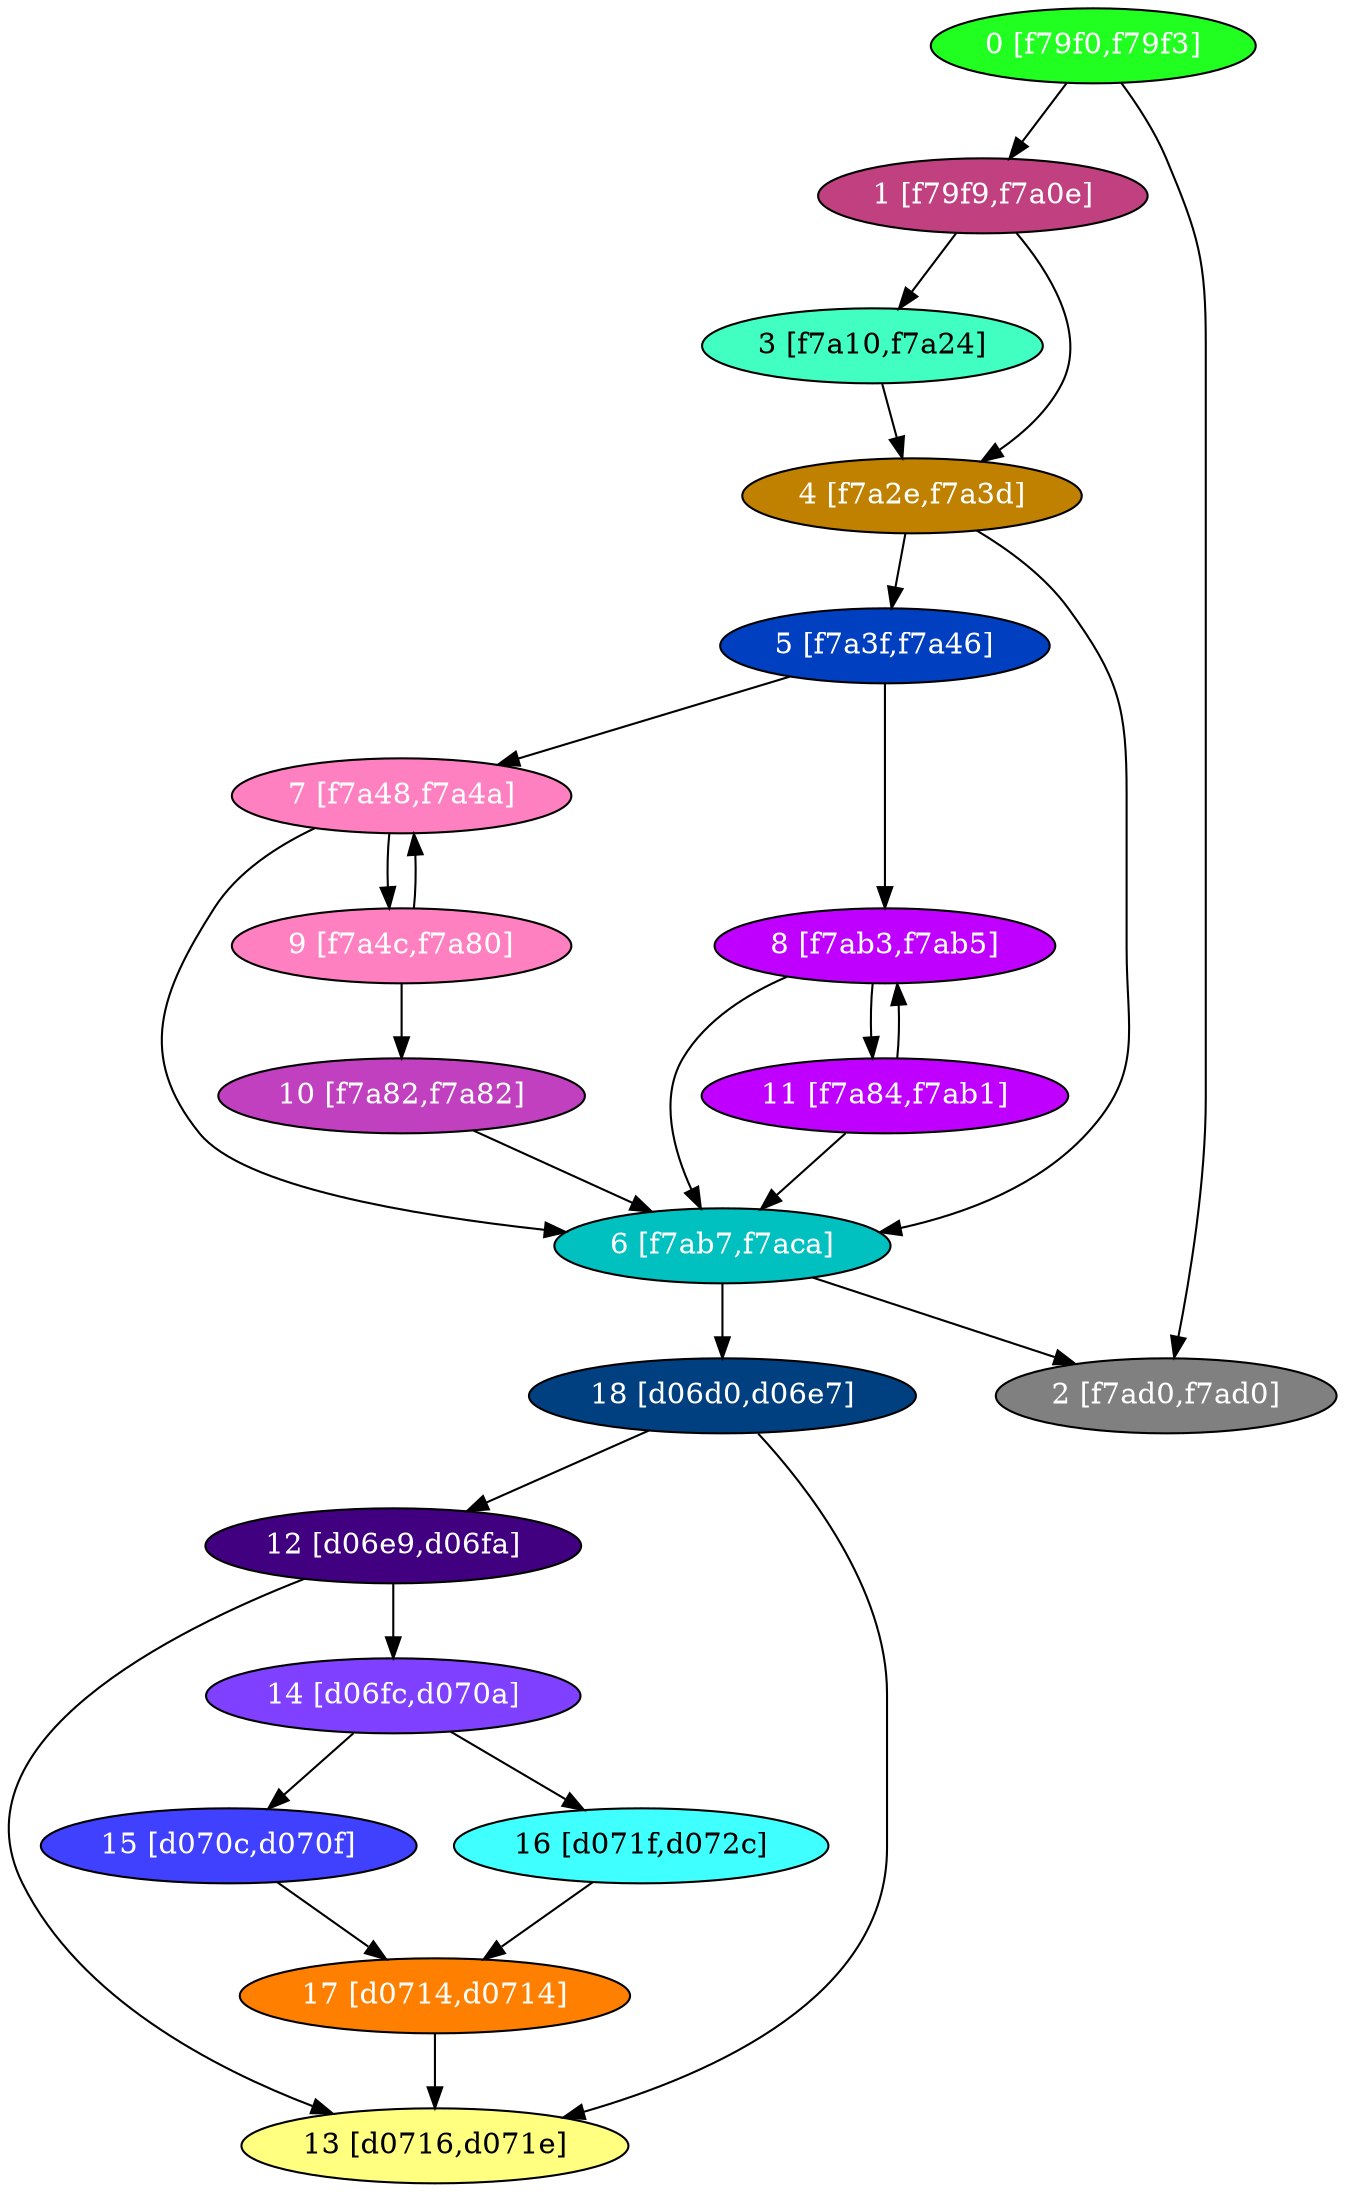 diGraph libnss3{
	libnss3_0  [style=filled fillcolor="#20FF20" fontcolor="#ffffff" shape=oval label="0 [f79f0,f79f3]"]
	libnss3_1  [style=filled fillcolor="#C04080" fontcolor="#ffffff" shape=oval label="1 [f79f9,f7a0e]"]
	libnss3_2  [style=filled fillcolor="#808080" fontcolor="#ffffff" shape=oval label="2 [f7ad0,f7ad0]"]
	libnss3_3  [style=filled fillcolor="#40FFC0" fontcolor="#000000" shape=oval label="3 [f7a10,f7a24]"]
	libnss3_4  [style=filled fillcolor="#C08000" fontcolor="#ffffff" shape=oval label="4 [f7a2e,f7a3d]"]
	libnss3_5  [style=filled fillcolor="#0040C0" fontcolor="#ffffff" shape=oval label="5 [f7a3f,f7a46]"]
	libnss3_6  [style=filled fillcolor="#00C0C0" fontcolor="#ffffff" shape=oval label="6 [f7ab7,f7aca]"]
	libnss3_7  [style=filled fillcolor="#FF80C0" fontcolor="#ffffff" shape=oval label="7 [f7a48,f7a4a]"]
	libnss3_8  [style=filled fillcolor="#C000FF" fontcolor="#ffffff" shape=oval label="8 [f7ab3,f7ab5]"]
	libnss3_9  [style=filled fillcolor="#FF80C0" fontcolor="#ffffff" shape=oval label="9 [f7a4c,f7a80]"]
	libnss3_a  [style=filled fillcolor="#C040C0" fontcolor="#ffffff" shape=oval label="10 [f7a82,f7a82]"]
	libnss3_b  [style=filled fillcolor="#C000FF" fontcolor="#ffffff" shape=oval label="11 [f7a84,f7ab1]"]
	libnss3_c  [style=filled fillcolor="#400080" fontcolor="#ffffff" shape=oval label="12 [d06e9,d06fa]"]
	libnss3_d  [style=filled fillcolor="#FFFF80" fontcolor="#000000" shape=oval label="13 [d0716,d071e]"]
	libnss3_e  [style=filled fillcolor="#8040FF" fontcolor="#ffffff" shape=oval label="14 [d06fc,d070a]"]
	libnss3_f  [style=filled fillcolor="#4040FF" fontcolor="#ffffff" shape=oval label="15 [d070c,d070f]"]
	libnss3_10  [style=filled fillcolor="#40FFFF" fontcolor="#000000" shape=oval label="16 [d071f,d072c]"]
	libnss3_11  [style=filled fillcolor="#FF8000" fontcolor="#ffffff" shape=oval label="17 [d0714,d0714]"]
	libnss3_12  [style=filled fillcolor="#004080" fontcolor="#ffffff" shape=oval label="18 [d06d0,d06e7]"]

	libnss3_0 -> libnss3_1
	libnss3_0 -> libnss3_2
	libnss3_1 -> libnss3_3
	libnss3_1 -> libnss3_4
	libnss3_3 -> libnss3_4
	libnss3_4 -> libnss3_5
	libnss3_4 -> libnss3_6
	libnss3_5 -> libnss3_7
	libnss3_5 -> libnss3_8
	libnss3_6 -> libnss3_2
	libnss3_6 -> libnss3_12
	libnss3_7 -> libnss3_6
	libnss3_7 -> libnss3_9
	libnss3_8 -> libnss3_6
	libnss3_8 -> libnss3_b
	libnss3_9 -> libnss3_7
	libnss3_9 -> libnss3_a
	libnss3_a -> libnss3_6
	libnss3_b -> libnss3_6
	libnss3_b -> libnss3_8
	libnss3_c -> libnss3_d
	libnss3_c -> libnss3_e
	libnss3_e -> libnss3_f
	libnss3_e -> libnss3_10
	libnss3_f -> libnss3_11
	libnss3_10 -> libnss3_11
	libnss3_11 -> libnss3_d
	libnss3_12 -> libnss3_c
	libnss3_12 -> libnss3_d
}